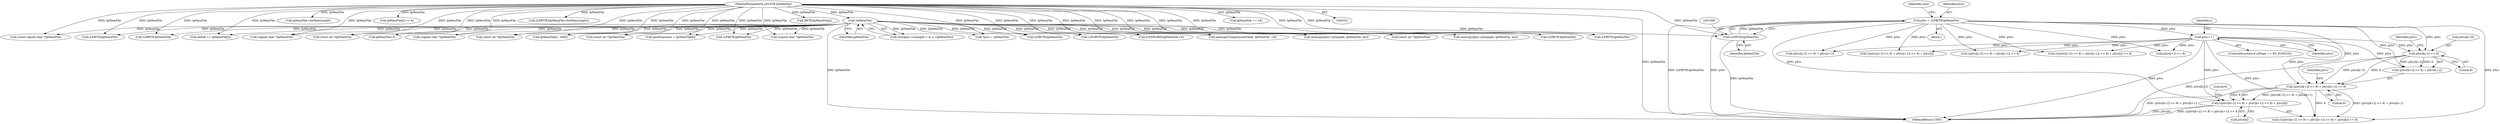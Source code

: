 digraph "0_gstreamer_bc2cdd57d549ab3ba59782e9b395d0cd683fd3ac@array" {
"1001666" [label="(Call,(((pSrc[k+2] << 8) + pSrc[k+1]) << 8) + pSrc[k])"];
"1001667" [label="(Call,((pSrc[k+2] << 8) + pSrc[k+1]) << 8)"];
"1001669" [label="(Call,pSrc[k+2] << 8)"];
"1001578" [label="(Call,pSrc++)"];
"1001565" [label="(Call,pSrc = (LPBYTE)lpMemFile)"];
"1001567" [label="(Call,(LPBYTE)lpMemFile)"];
"1000131" [label="(Call,!lpMemFile)"];
"1000104" [label="(MethodParameterIn,LPCSTR lpMemFile)"];
"1001017" [label="(Call,(LPBYTE)lpMemFile)"];
"1000539" [label="(Call,(signed char *)lpMemFile)"];
"1001201" [label="(Call,lpMemFile+4)"];
"1001685" [label="(Literal,8)"];
"1000846" [label="(Call,(short int *)lpMemFile)"];
"1001510" [label="(Call,lpMemFile+dwMemLength)"];
"1000104" [label="(MethodParameterIn,LPCSTR lpMemFile)"];
"1001108" [label="(Call,(short int *)lpMemFile)"];
"1001665" [label="(Call,((((pSrc[k+2] << 8) + pSrc[k+1]) << 8) + pSrc[k]) << 8)"];
"1000357" [label="(Call,lpMemFile[j] >> 4)"];
"1001337" [label="(Call,(LPBYTE)lpMemFile)"];
"1001178" [label="(Call,*psrc = lpMemFile)"];
"1001925" [label="(Call,(LPCBYTE)lpMemFile)"];
"1001667" [label="(Call,((pSrc[k+2] << 8) + pSrc[k+1]) << 8)"];
"1001508" [label="(Call,(LPBYTE)(lpMemFile+dwMemLength))"];
"1001579" [label="(Identifier,pSrc)"];
"1001675" [label="(Literal,8)"];
"1001565" [label="(Call,pSrc = (LPBYTE)lpMemFile)"];
"1001598" [label="(Call,(pSrc[j+2] << 8) + pSrc[j+1])"];
"1000123" [label="(Call,((int)pIns->nLength < 4) || (!lpMemFile))"];
"1000316" [label="(Call,memcpy(CompressionTable, lpMemFile, 16))"];
"1001670" [label="(Call,pSrc[k+2])"];
"1000468" [label="(Call,memcpy(pIns->pSample, lpMemFile, len))"];
"1001740" [label="(Call,(LPBYTE)lpMemFile)"];
"1002047" [label="(MethodReturn,UINT)"];
"1001569" [label="(Identifier,lpMemFile)"];
"1000267" [label="(Call,(const signed char *)lpMemFile)"];
"1000974" [label="(Call,(LPBYTE)lpMemFile)"];
"1000347" [label="(Call,(BYTE)lpMemFile[j])"];
"1001274" [label="(Call,delta8 += lpMemFile[j])"];
"1000422" [label="(Call,(short int *)lpMemFile)"];
"1000731" [label="(Call,(signed char *)lpMemFile)"];
"1001666" [label="(Call,(((pSrc[k+2] << 8) + pSrc[k+1]) << 8) + pSrc[k])"];
"1000240" [label="(Call,lpMemFile[j] - 0x80)"];
"1001578" [label="(Call,pSrc++)"];
"1001182" [label="(Call,packcharacter = lpMemFile[8])"];
"1001583" [label="(Identifier,j)"];
"1001567" [label="(Call,(LPBYTE)lpMemFile)"];
"1000645" [label="(Call,(signed char *)lpMemFile)"];
"1001596" [label="(Call,(((pSrc[j+2] << 8) + pSrc[j+1]) << 8) + pSrc[j])"];
"1001681" [label="(Literal,8)"];
"1001597" [label="(Call,((pSrc[j+2] << 8) + pSrc[j+1]) << 8)"];
"1001595" [label="(Call,((((pSrc[j+2] << 8) + pSrc[j+1]) << 8) + pSrc[j]) << 8)"];
"1001554" [label="(Block,)"];
"1001574" [label="(ControlStructure,if (nFlags == RS_PCM32S))"];
"1001599" [label="(Call,pSrc[j+2] << 8)"];
"1001502" [label="(Call,(LPBYTE)lpMemFile)"];
"1001683" [label="(Identifier,pSrc)"];
"1001199" [label="(Call,(LPDWORD)(lpMemFile+4))"];
"1000132" [label="(Identifier,lpMemFile)"];
"1001669" [label="(Call,pSrc[k+2] << 8)"];
"1002011" [label="(Call,memcpy(pIns->pSample, lpMemFile, len))"];
"1000320" [label="(Call,lpMemFile += 16)"];
"1001677" [label="(Identifier,pSrc)"];
"1001682" [label="(Call,pSrc[k])"];
"1000594" [label="(Call,(short int *)lpMemFile)"];
"1001566" [label="(Identifier,pSrc)"];
"1000959" [label="(Call,(LPBYTE)lpMemFile)"];
"1001668" [label="(Call,(pSrc[k+2] << 8) + pSrc[k+1])"];
"1001572" [label="(Identifier,max)"];
"1000131" [label="(Call,!lpMemFile)"];
"1001666" -> "1001665"  [label="AST: "];
"1001666" -> "1001682"  [label="CFG: "];
"1001667" -> "1001666"  [label="AST: "];
"1001682" -> "1001666"  [label="AST: "];
"1001685" -> "1001666"  [label="CFG: "];
"1001666" -> "1002047"  [label="DDG: pSrc[k]"];
"1001666" -> "1002047"  [label="DDG: ((pSrc[k+2] << 8) + pSrc[k+1]) << 8"];
"1001667" -> "1001666"  [label="DDG: (pSrc[k+2] << 8) + pSrc[k+1]"];
"1001667" -> "1001666"  [label="DDG: 8"];
"1001578" -> "1001666"  [label="DDG: pSrc"];
"1001565" -> "1001666"  [label="DDG: pSrc"];
"1001667" -> "1001681"  [label="CFG: "];
"1001668" -> "1001667"  [label="AST: "];
"1001681" -> "1001667"  [label="AST: "];
"1001683" -> "1001667"  [label="CFG: "];
"1001667" -> "1002047"  [label="DDG: (pSrc[k+2] << 8) + pSrc[k+1]"];
"1001667" -> "1001665"  [label="DDG: (pSrc[k+2] << 8) + pSrc[k+1]"];
"1001667" -> "1001665"  [label="DDG: 8"];
"1001669" -> "1001667"  [label="DDG: pSrc[k+2]"];
"1001669" -> "1001667"  [label="DDG: 8"];
"1001578" -> "1001667"  [label="DDG: pSrc"];
"1001565" -> "1001667"  [label="DDG: pSrc"];
"1001669" -> "1001668"  [label="AST: "];
"1001669" -> "1001675"  [label="CFG: "];
"1001670" -> "1001669"  [label="AST: "];
"1001675" -> "1001669"  [label="AST: "];
"1001677" -> "1001669"  [label="CFG: "];
"1001669" -> "1002047"  [label="DDG: pSrc[k+2]"];
"1001669" -> "1001668"  [label="DDG: pSrc[k+2]"];
"1001669" -> "1001668"  [label="DDG: 8"];
"1001578" -> "1001669"  [label="DDG: pSrc"];
"1001565" -> "1001669"  [label="DDG: pSrc"];
"1001578" -> "1001574"  [label="AST: "];
"1001578" -> "1001579"  [label="CFG: "];
"1001579" -> "1001578"  [label="AST: "];
"1001583" -> "1001578"  [label="CFG: "];
"1001578" -> "1002047"  [label="DDG: pSrc"];
"1001565" -> "1001578"  [label="DDG: pSrc"];
"1001578" -> "1001595"  [label="DDG: pSrc"];
"1001578" -> "1001597"  [label="DDG: pSrc"];
"1001578" -> "1001599"  [label="DDG: pSrc"];
"1001578" -> "1001598"  [label="DDG: pSrc"];
"1001578" -> "1001596"  [label="DDG: pSrc"];
"1001578" -> "1001665"  [label="DDG: pSrc"];
"1001578" -> "1001668"  [label="DDG: pSrc"];
"1001565" -> "1001554"  [label="AST: "];
"1001565" -> "1001567"  [label="CFG: "];
"1001566" -> "1001565"  [label="AST: "];
"1001567" -> "1001565"  [label="AST: "];
"1001572" -> "1001565"  [label="CFG: "];
"1001565" -> "1002047"  [label="DDG: (LPBYTE)lpMemFile"];
"1001565" -> "1002047"  [label="DDG: pSrc"];
"1001567" -> "1001565"  [label="DDG: lpMemFile"];
"1001565" -> "1001595"  [label="DDG: pSrc"];
"1001565" -> "1001597"  [label="DDG: pSrc"];
"1001565" -> "1001599"  [label="DDG: pSrc"];
"1001565" -> "1001598"  [label="DDG: pSrc"];
"1001565" -> "1001596"  [label="DDG: pSrc"];
"1001565" -> "1001665"  [label="DDG: pSrc"];
"1001565" -> "1001668"  [label="DDG: pSrc"];
"1001567" -> "1001569"  [label="CFG: "];
"1001568" -> "1001567"  [label="AST: "];
"1001569" -> "1001567"  [label="AST: "];
"1001567" -> "1002047"  [label="DDG: lpMemFile"];
"1000131" -> "1001567"  [label="DDG: lpMemFile"];
"1000104" -> "1001567"  [label="DDG: lpMemFile"];
"1000131" -> "1000123"  [label="AST: "];
"1000131" -> "1000132"  [label="CFG: "];
"1000132" -> "1000131"  [label="AST: "];
"1000123" -> "1000131"  [label="CFG: "];
"1000131" -> "1002047"  [label="DDG: lpMemFile"];
"1000131" -> "1000123"  [label="DDG: lpMemFile"];
"1000104" -> "1000131"  [label="DDG: lpMemFile"];
"1000131" -> "1000240"  [label="DDG: lpMemFile"];
"1000131" -> "1000267"  [label="DDG: lpMemFile"];
"1000131" -> "1000316"  [label="DDG: lpMemFile"];
"1000131" -> "1000422"  [label="DDG: lpMemFile"];
"1000131" -> "1000468"  [label="DDG: lpMemFile"];
"1000131" -> "1000539"  [label="DDG: lpMemFile"];
"1000131" -> "1000594"  [label="DDG: lpMemFile"];
"1000131" -> "1000645"  [label="DDG: lpMemFile"];
"1000131" -> "1000731"  [label="DDG: lpMemFile"];
"1000131" -> "1000846"  [label="DDG: lpMemFile"];
"1000131" -> "1000959"  [label="DDG: lpMemFile"];
"1000131" -> "1000974"  [label="DDG: lpMemFile"];
"1000131" -> "1001017"  [label="DDG: lpMemFile"];
"1000131" -> "1001108"  [label="DDG: lpMemFile"];
"1000131" -> "1001178"  [label="DDG: lpMemFile"];
"1000131" -> "1001182"  [label="DDG: lpMemFile"];
"1000131" -> "1001199"  [label="DDG: lpMemFile"];
"1000131" -> "1001201"  [label="DDG: lpMemFile"];
"1000131" -> "1001274"  [label="DDG: lpMemFile"];
"1000131" -> "1001337"  [label="DDG: lpMemFile"];
"1000131" -> "1001502"  [label="DDG: lpMemFile"];
"1000131" -> "1001740"  [label="DDG: lpMemFile"];
"1000131" -> "1001925"  [label="DDG: lpMemFile"];
"1000131" -> "1002011"  [label="DDG: lpMemFile"];
"1000104" -> "1000101"  [label="AST: "];
"1000104" -> "1002047"  [label="DDG: lpMemFile"];
"1000104" -> "1000240"  [label="DDG: lpMemFile"];
"1000104" -> "1000267"  [label="DDG: lpMemFile"];
"1000104" -> "1000316"  [label="DDG: lpMemFile"];
"1000104" -> "1000320"  [label="DDG: lpMemFile"];
"1000104" -> "1000347"  [label="DDG: lpMemFile"];
"1000104" -> "1000357"  [label="DDG: lpMemFile"];
"1000104" -> "1000422"  [label="DDG: lpMemFile"];
"1000104" -> "1000468"  [label="DDG: lpMemFile"];
"1000104" -> "1000539"  [label="DDG: lpMemFile"];
"1000104" -> "1000594"  [label="DDG: lpMemFile"];
"1000104" -> "1000645"  [label="DDG: lpMemFile"];
"1000104" -> "1000731"  [label="DDG: lpMemFile"];
"1000104" -> "1000846"  [label="DDG: lpMemFile"];
"1000104" -> "1000959"  [label="DDG: lpMemFile"];
"1000104" -> "1000974"  [label="DDG: lpMemFile"];
"1000104" -> "1001017"  [label="DDG: lpMemFile"];
"1000104" -> "1001108"  [label="DDG: lpMemFile"];
"1000104" -> "1001178"  [label="DDG: lpMemFile"];
"1000104" -> "1001182"  [label="DDG: lpMemFile"];
"1000104" -> "1001199"  [label="DDG: lpMemFile"];
"1000104" -> "1001201"  [label="DDG: lpMemFile"];
"1000104" -> "1001274"  [label="DDG: lpMemFile"];
"1000104" -> "1001337"  [label="DDG: lpMemFile"];
"1000104" -> "1001502"  [label="DDG: lpMemFile"];
"1000104" -> "1001508"  [label="DDG: lpMemFile"];
"1000104" -> "1001510"  [label="DDG: lpMemFile"];
"1000104" -> "1001740"  [label="DDG: lpMemFile"];
"1000104" -> "1001925"  [label="DDG: lpMemFile"];
"1000104" -> "1002011"  [label="DDG: lpMemFile"];
}
